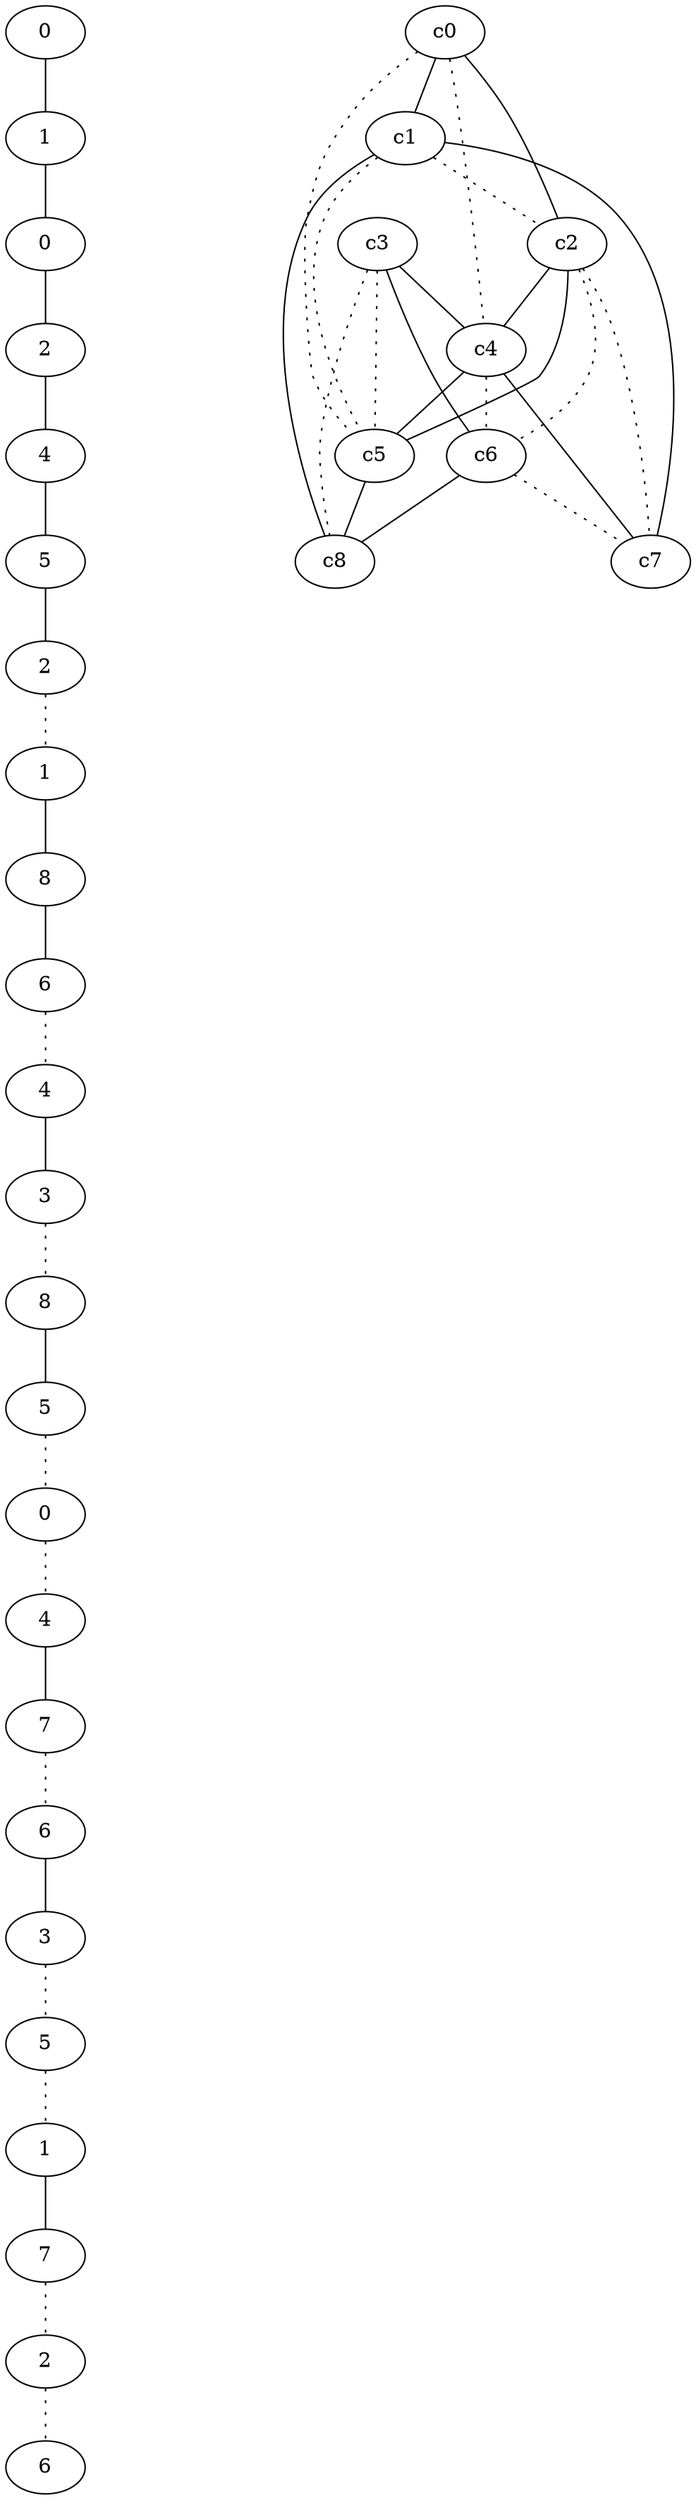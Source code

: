 graph {
a0[label=0];
a1[label=1];
a2[label=0];
a3[label=2];
a4[label=4];
a5[label=5];
a6[label=2];
a7[label=1];
a8[label=8];
a9[label=6];
a10[label=4];
a11[label=3];
a12[label=8];
a13[label=5];
a14[label=0];
a15[label=4];
a16[label=7];
a17[label=6];
a18[label=3];
a19[label=5];
a20[label=1];
a21[label=7];
a22[label=2];
a23[label=6];
a0 -- a1;
a1 -- a2;
a2 -- a3;
a3 -- a4;
a4 -- a5;
a5 -- a6;
a6 -- a7 [style=dotted];
a7 -- a8;
a8 -- a9;
a9 -- a10 [style=dotted];
a10 -- a11;
a11 -- a12 [style=dotted];
a12 -- a13;
a13 -- a14 [style=dotted];
a14 -- a15 [style=dotted];
a15 -- a16;
a16 -- a17 [style=dotted];
a17 -- a18;
a18 -- a19 [style=dotted];
a19 -- a20 [style=dotted];
a20 -- a21;
a21 -- a22 [style=dotted];
a22 -- a23 [style=dotted];
c0 -- c1;
c0 -- c2;
c0 -- c4 [style=dotted];
c0 -- c5 [style=dotted];
c1 -- c2 [style=dotted];
c1 -- c5 [style=dotted];
c1 -- c7;
c1 -- c8;
c2 -- c4;
c2 -- c5;
c2 -- c6 [style=dotted];
c2 -- c7 [style=dotted];
c3 -- c4;
c3 -- c5 [style=dotted];
c3 -- c6;
c3 -- c8 [style=dotted];
c4 -- c5;
c4 -- c6 [style=dotted];
c4 -- c7;
c5 -- c8;
c6 -- c7 [style=dotted];
c6 -- c8;
}
